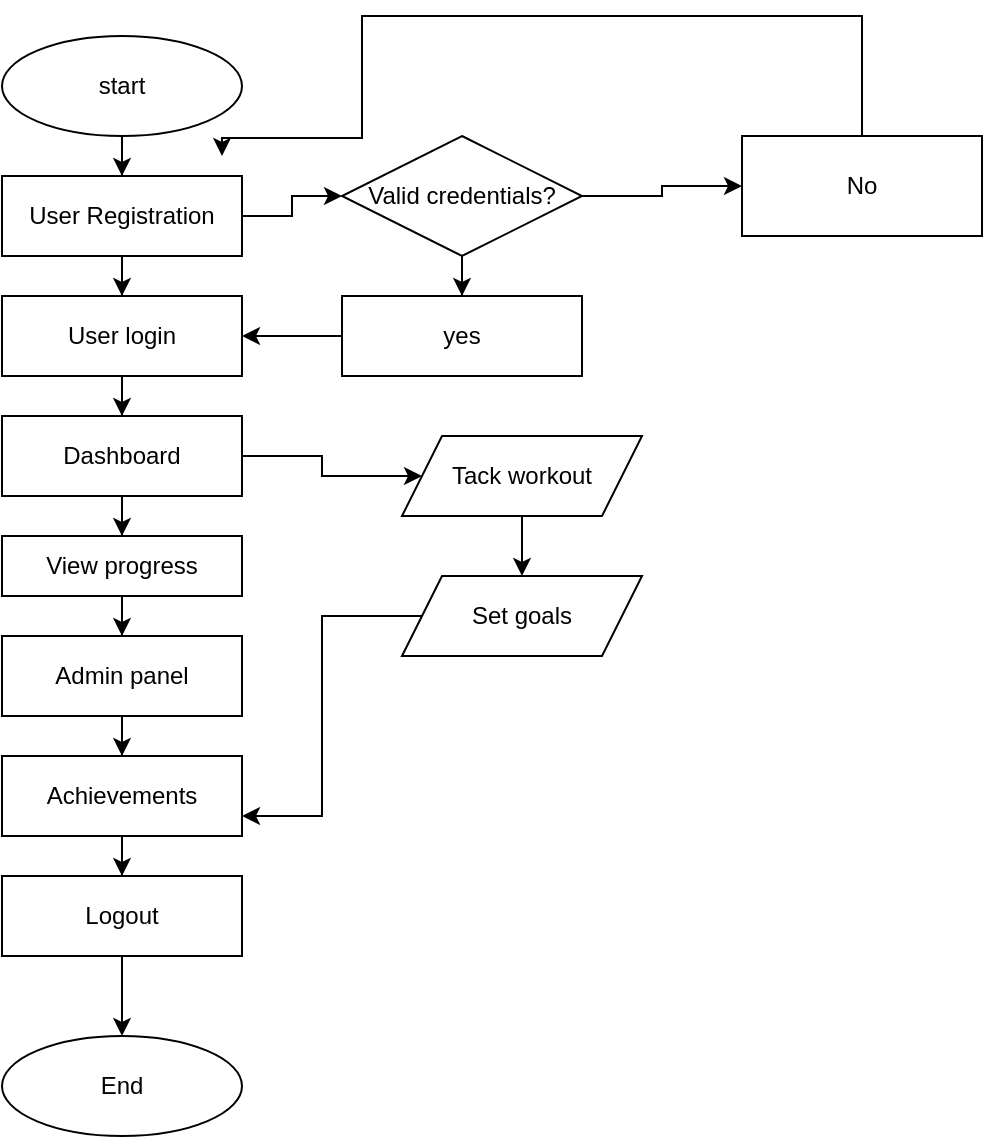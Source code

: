 <mxfile version="21.5.2" type="google">
  <diagram id="C5RBs43oDa-KdzZeNtuy" name="Page-1">
    <mxGraphModel grid="1" page="1" gridSize="10" guides="1" tooltips="1" connect="1" arrows="1" fold="1" pageScale="1" pageWidth="827" pageHeight="1169" math="0" shadow="0">
      <root>
        <mxCell id="WIyWlLk6GJQsqaUBKTNV-0" />
        <mxCell id="WIyWlLk6GJQsqaUBKTNV-1" parent="WIyWlLk6GJQsqaUBKTNV-0" />
        <mxCell id="xv89x6dA8_eaqSwkWSTg-4" value="" style="edgeStyle=orthogonalEdgeStyle;rounded=0;orthogonalLoop=1;jettySize=auto;html=1;" edge="1" parent="WIyWlLk6GJQsqaUBKTNV-1" source="xv89x6dA8_eaqSwkWSTg-1" target="xv89x6dA8_eaqSwkWSTg-3">
          <mxGeometry relative="1" as="geometry" />
        </mxCell>
        <mxCell id="xv89x6dA8_eaqSwkWSTg-1" value="start" style="ellipse;whiteSpace=wrap;html=1;" vertex="1" parent="WIyWlLk6GJQsqaUBKTNV-1">
          <mxGeometry x="110" y="59" width="120" height="50" as="geometry" />
        </mxCell>
        <mxCell id="xv89x6dA8_eaqSwkWSTg-2" style="edgeStyle=orthogonalEdgeStyle;rounded=0;orthogonalLoop=1;jettySize=auto;html=1;exitX=0.5;exitY=1;exitDx=0;exitDy=0;" edge="1" parent="WIyWlLk6GJQsqaUBKTNV-1" source="xv89x6dA8_eaqSwkWSTg-1" target="xv89x6dA8_eaqSwkWSTg-1">
          <mxGeometry relative="1" as="geometry" />
        </mxCell>
        <mxCell id="xv89x6dA8_eaqSwkWSTg-6" value="" style="edgeStyle=orthogonalEdgeStyle;rounded=0;orthogonalLoop=1;jettySize=auto;html=1;" edge="1" parent="WIyWlLk6GJQsqaUBKTNV-1" source="xv89x6dA8_eaqSwkWSTg-3" target="xv89x6dA8_eaqSwkWSTg-5">
          <mxGeometry relative="1" as="geometry" />
        </mxCell>
        <mxCell id="xv89x6dA8_eaqSwkWSTg-20" value="" style="edgeStyle=orthogonalEdgeStyle;rounded=0;orthogonalLoop=1;jettySize=auto;html=1;" edge="1" parent="WIyWlLk6GJQsqaUBKTNV-1" source="xv89x6dA8_eaqSwkWSTg-3" target="xv89x6dA8_eaqSwkWSTg-19">
          <mxGeometry relative="1" as="geometry" />
        </mxCell>
        <mxCell id="xv89x6dA8_eaqSwkWSTg-3" value="User Registration" style="whiteSpace=wrap;html=1;" vertex="1" parent="WIyWlLk6GJQsqaUBKTNV-1">
          <mxGeometry x="110" y="129" width="120" height="40" as="geometry" />
        </mxCell>
        <mxCell id="xv89x6dA8_eaqSwkWSTg-8" value="" style="edgeStyle=orthogonalEdgeStyle;rounded=0;orthogonalLoop=1;jettySize=auto;html=1;" edge="1" parent="WIyWlLk6GJQsqaUBKTNV-1" source="xv89x6dA8_eaqSwkWSTg-5" target="xv89x6dA8_eaqSwkWSTg-7">
          <mxGeometry relative="1" as="geometry" />
        </mxCell>
        <mxCell id="xv89x6dA8_eaqSwkWSTg-5" value="User login" style="whiteSpace=wrap;html=1;" vertex="1" parent="WIyWlLk6GJQsqaUBKTNV-1">
          <mxGeometry x="110" y="189" width="120" height="40" as="geometry" />
        </mxCell>
        <mxCell id="xv89x6dA8_eaqSwkWSTg-10" value="" style="edgeStyle=orthogonalEdgeStyle;rounded=0;orthogonalLoop=1;jettySize=auto;html=1;" edge="1" parent="WIyWlLk6GJQsqaUBKTNV-1" source="xv89x6dA8_eaqSwkWSTg-7" target="xv89x6dA8_eaqSwkWSTg-9">
          <mxGeometry relative="1" as="geometry" />
        </mxCell>
        <mxCell id="xv89x6dA8_eaqSwkWSTg-31" value="" style="edgeStyle=orthogonalEdgeStyle;rounded=0;orthogonalLoop=1;jettySize=auto;html=1;" edge="1" parent="WIyWlLk6GJQsqaUBKTNV-1" source="xv89x6dA8_eaqSwkWSTg-7" target="xv89x6dA8_eaqSwkWSTg-30">
          <mxGeometry relative="1" as="geometry" />
        </mxCell>
        <mxCell id="xv89x6dA8_eaqSwkWSTg-7" value="Dashboard" style="whiteSpace=wrap;html=1;" vertex="1" parent="WIyWlLk6GJQsqaUBKTNV-1">
          <mxGeometry x="110" y="249" width="120" height="40" as="geometry" />
        </mxCell>
        <mxCell id="xv89x6dA8_eaqSwkWSTg-12" value="" style="edgeStyle=orthogonalEdgeStyle;rounded=0;orthogonalLoop=1;jettySize=auto;html=1;" edge="1" parent="WIyWlLk6GJQsqaUBKTNV-1" source="xv89x6dA8_eaqSwkWSTg-9" target="xv89x6dA8_eaqSwkWSTg-11">
          <mxGeometry relative="1" as="geometry" />
        </mxCell>
        <mxCell id="xv89x6dA8_eaqSwkWSTg-9" value="View progress" style="whiteSpace=wrap;html=1;" vertex="1" parent="WIyWlLk6GJQsqaUBKTNV-1">
          <mxGeometry x="110" y="309" width="120" height="30" as="geometry" />
        </mxCell>
        <mxCell id="xv89x6dA8_eaqSwkWSTg-14" value="" style="edgeStyle=orthogonalEdgeStyle;rounded=0;orthogonalLoop=1;jettySize=auto;html=1;" edge="1" parent="WIyWlLk6GJQsqaUBKTNV-1" source="xv89x6dA8_eaqSwkWSTg-11" target="xv89x6dA8_eaqSwkWSTg-13">
          <mxGeometry relative="1" as="geometry" />
        </mxCell>
        <mxCell id="xv89x6dA8_eaqSwkWSTg-11" value="Admin panel" style="whiteSpace=wrap;html=1;" vertex="1" parent="WIyWlLk6GJQsqaUBKTNV-1">
          <mxGeometry x="110" y="359" width="120" height="40" as="geometry" />
        </mxCell>
        <mxCell id="xv89x6dA8_eaqSwkWSTg-16" value="" style="edgeStyle=orthogonalEdgeStyle;rounded=0;orthogonalLoop=1;jettySize=auto;html=1;" edge="1" parent="WIyWlLk6GJQsqaUBKTNV-1" source="xv89x6dA8_eaqSwkWSTg-13" target="xv89x6dA8_eaqSwkWSTg-15">
          <mxGeometry relative="1" as="geometry" />
        </mxCell>
        <mxCell id="xv89x6dA8_eaqSwkWSTg-13" value="Achievements" style="whiteSpace=wrap;html=1;" vertex="1" parent="WIyWlLk6GJQsqaUBKTNV-1">
          <mxGeometry x="110" y="419" width="120" height="40" as="geometry" />
        </mxCell>
        <mxCell id="xv89x6dA8_eaqSwkWSTg-18" value="" style="edgeStyle=orthogonalEdgeStyle;rounded=0;orthogonalLoop=1;jettySize=auto;html=1;" edge="1" parent="WIyWlLk6GJQsqaUBKTNV-1" source="xv89x6dA8_eaqSwkWSTg-15" target="xv89x6dA8_eaqSwkWSTg-17">
          <mxGeometry relative="1" as="geometry" />
        </mxCell>
        <mxCell id="xv89x6dA8_eaqSwkWSTg-15" value="Logout" style="whiteSpace=wrap;html=1;" vertex="1" parent="WIyWlLk6GJQsqaUBKTNV-1">
          <mxGeometry x="110" y="479" width="120" height="40" as="geometry" />
        </mxCell>
        <mxCell id="xv89x6dA8_eaqSwkWSTg-17" value="End" style="ellipse;whiteSpace=wrap;html=1;" vertex="1" parent="WIyWlLk6GJQsqaUBKTNV-1">
          <mxGeometry x="110" y="559" width="120" height="50" as="geometry" />
        </mxCell>
        <mxCell id="xv89x6dA8_eaqSwkWSTg-22" value="" style="edgeStyle=orthogonalEdgeStyle;rounded=0;orthogonalLoop=1;jettySize=auto;html=1;" edge="1" parent="WIyWlLk6GJQsqaUBKTNV-1" source="xv89x6dA8_eaqSwkWSTg-19" target="xv89x6dA8_eaqSwkWSTg-21">
          <mxGeometry relative="1" as="geometry" />
        </mxCell>
        <mxCell id="xv89x6dA8_eaqSwkWSTg-25" value="" style="edgeStyle=orthogonalEdgeStyle;rounded=0;orthogonalLoop=1;jettySize=auto;html=1;" edge="1" parent="WIyWlLk6GJQsqaUBKTNV-1" source="xv89x6dA8_eaqSwkWSTg-19" target="xv89x6dA8_eaqSwkWSTg-24">
          <mxGeometry relative="1" as="geometry" />
        </mxCell>
        <mxCell id="xv89x6dA8_eaqSwkWSTg-19" value="Valid credentials?" style="rhombus;whiteSpace=wrap;html=1;" vertex="1" parent="WIyWlLk6GJQsqaUBKTNV-1">
          <mxGeometry x="280" y="109" width="120" height="60" as="geometry" />
        </mxCell>
        <mxCell id="xv89x6dA8_eaqSwkWSTg-23" value="" style="edgeStyle=orthogonalEdgeStyle;rounded=0;orthogonalLoop=1;jettySize=auto;html=1;" edge="1" parent="WIyWlLk6GJQsqaUBKTNV-1" source="xv89x6dA8_eaqSwkWSTg-21" target="xv89x6dA8_eaqSwkWSTg-5">
          <mxGeometry relative="1" as="geometry" />
        </mxCell>
        <mxCell id="xv89x6dA8_eaqSwkWSTg-21" value="yes" style="whiteSpace=wrap;html=1;" vertex="1" parent="WIyWlLk6GJQsqaUBKTNV-1">
          <mxGeometry x="280" y="189" width="120" height="40" as="geometry" />
        </mxCell>
        <mxCell id="xv89x6dA8_eaqSwkWSTg-27" style="edgeStyle=orthogonalEdgeStyle;rounded=0;orthogonalLoop=1;jettySize=auto;html=1;" edge="1" parent="WIyWlLk6GJQsqaUBKTNV-1" source="xv89x6dA8_eaqSwkWSTg-24">
          <mxGeometry relative="1" as="geometry">
            <mxPoint x="220" y="119" as="targetPoint" />
            <Array as="points">
              <mxPoint x="540" y="49" />
              <mxPoint x="290" y="49" />
              <mxPoint x="290" y="110" />
              <mxPoint x="220" y="110" />
            </Array>
          </mxGeometry>
        </mxCell>
        <mxCell id="xv89x6dA8_eaqSwkWSTg-24" value="No" style="whiteSpace=wrap;html=1;" vertex="1" parent="WIyWlLk6GJQsqaUBKTNV-1">
          <mxGeometry x="480" y="109" width="120" height="50" as="geometry" />
        </mxCell>
        <mxCell id="xv89x6dA8_eaqSwkWSTg-33" value="" style="edgeStyle=orthogonalEdgeStyle;rounded=0;orthogonalLoop=1;jettySize=auto;html=1;" edge="1" parent="WIyWlLk6GJQsqaUBKTNV-1" source="xv89x6dA8_eaqSwkWSTg-30" target="xv89x6dA8_eaqSwkWSTg-32">
          <mxGeometry relative="1" as="geometry" />
        </mxCell>
        <mxCell id="xv89x6dA8_eaqSwkWSTg-30" value="Tack workout" style="shape=parallelogram;perimeter=parallelogramPerimeter;whiteSpace=wrap;html=1;fixedSize=1;" vertex="1" parent="WIyWlLk6GJQsqaUBKTNV-1">
          <mxGeometry x="310" y="259" width="120" height="40" as="geometry" />
        </mxCell>
        <mxCell id="xv89x6dA8_eaqSwkWSTg-35" style="edgeStyle=orthogonalEdgeStyle;rounded=0;orthogonalLoop=1;jettySize=auto;html=1;entryX=1;entryY=0.75;entryDx=0;entryDy=0;" edge="1" parent="WIyWlLk6GJQsqaUBKTNV-1" source="xv89x6dA8_eaqSwkWSTg-32" target="xv89x6dA8_eaqSwkWSTg-13">
          <mxGeometry relative="1" as="geometry">
            <mxPoint x="290" y="449" as="targetPoint" />
          </mxGeometry>
        </mxCell>
        <mxCell id="xv89x6dA8_eaqSwkWSTg-32" value="Set goals" style="shape=parallelogram;perimeter=parallelogramPerimeter;whiteSpace=wrap;html=1;fixedSize=1;" vertex="1" parent="WIyWlLk6GJQsqaUBKTNV-1">
          <mxGeometry x="310" y="329" width="120" height="40" as="geometry" />
        </mxCell>
      </root>
    </mxGraphModel>
  </diagram>
</mxfile>
